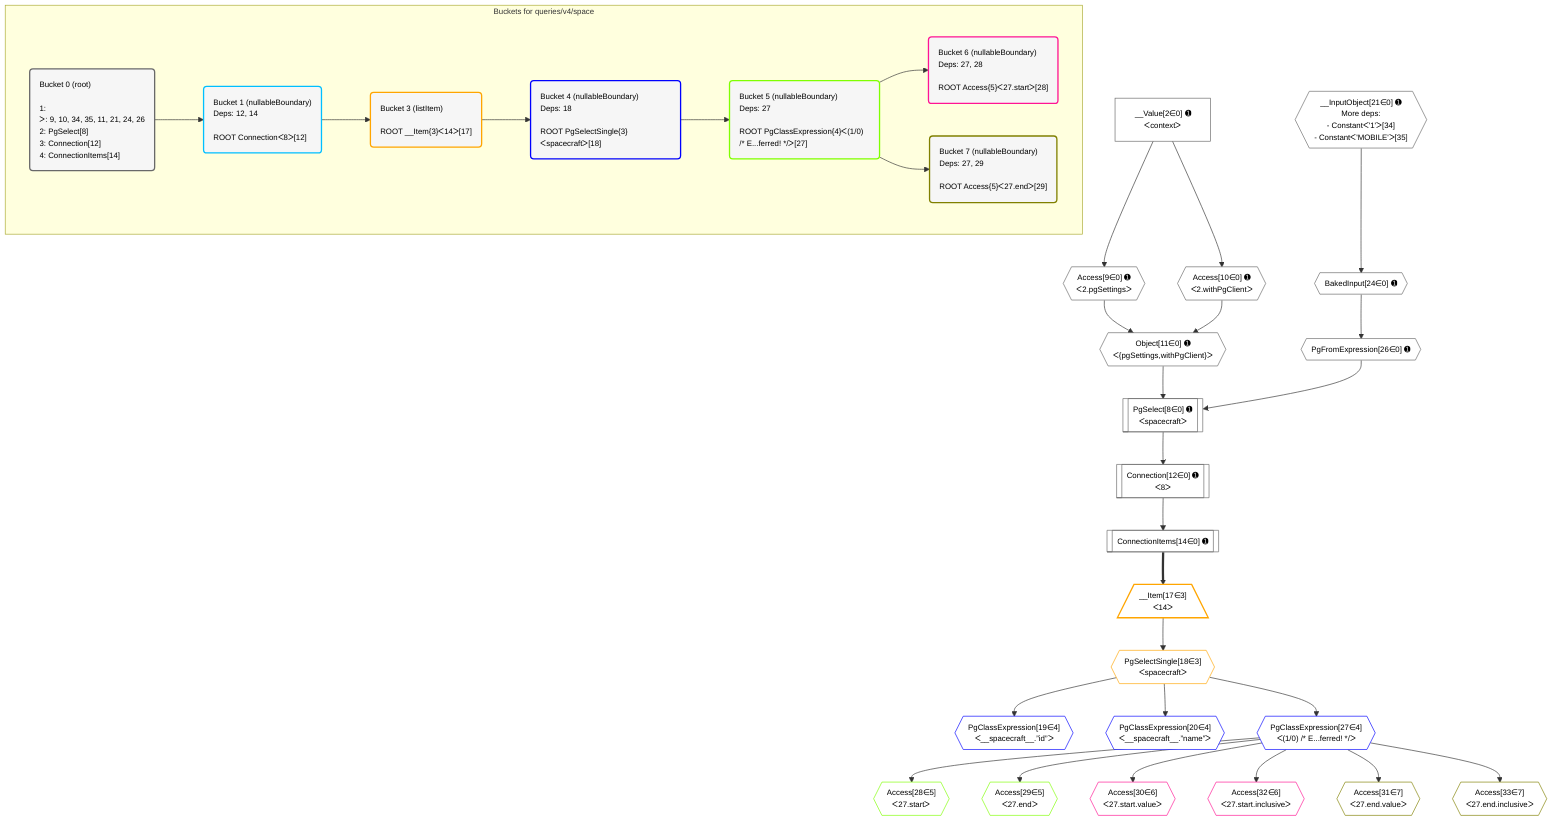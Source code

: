 %%{init: {'themeVariables': { 'fontSize': '12px'}}}%%
graph TD
    classDef path fill:#eee,stroke:#000,color:#000
    classDef plan fill:#fff,stroke-width:1px,color:#000
    classDef itemplan fill:#fff,stroke-width:2px,color:#000
    classDef unbatchedplan fill:#dff,stroke-width:1px,color:#000
    classDef sideeffectplan fill:#fcc,stroke-width:2px,color:#000
    classDef bucket fill:#f6f6f6,color:#000,stroke-width:2px,text-align:left

    subgraph "Buckets for queries/v4/space"
    Bucket0("Bucket 0 (root)<br /><br />1: <br />ᐳ: 9, 10, 34, 35, 11, 21, 24, 26<br />2: PgSelect[8]<br />3: Connection[12]<br />4: ConnectionItems[14]"):::bucket
    Bucket1("Bucket 1 (nullableBoundary)<br />Deps: 12, 14<br /><br />ROOT Connectionᐸ8ᐳ[12]"):::bucket
    Bucket3("Bucket 3 (listItem)<br /><br />ROOT __Item{3}ᐸ14ᐳ[17]"):::bucket
    Bucket4("Bucket 4 (nullableBoundary)<br />Deps: 18<br /><br />ROOT PgSelectSingle{3}ᐸspacecraftᐳ[18]"):::bucket
    Bucket5("Bucket 5 (nullableBoundary)<br />Deps: 27<br /><br />ROOT PgClassExpression{4}ᐸ(1/0) /* E...ferred! */ᐳ[27]"):::bucket
    Bucket6("Bucket 6 (nullableBoundary)<br />Deps: 27, 28<br /><br />ROOT Access{5}ᐸ27.startᐳ[28]"):::bucket
    Bucket7("Bucket 7 (nullableBoundary)<br />Deps: 27, 29<br /><br />ROOT Access{5}ᐸ27.endᐳ[29]"):::bucket
    end
    Bucket0 --> Bucket1
    Bucket1 --> Bucket3
    Bucket3 --> Bucket4
    Bucket4 --> Bucket5
    Bucket5 --> Bucket6 & Bucket7

    %% plan dependencies
    PgSelect8[["PgSelect[8∈0] ➊<br />ᐸspacecraftᐳ"]]:::plan
    Object11{{"Object[11∈0] ➊<br />ᐸ{pgSettings,withPgClient}ᐳ"}}:::plan
    PgFromExpression26{{"PgFromExpression[26∈0] ➊"}}:::plan
    Object11 & PgFromExpression26 --> PgSelect8
    Access9{{"Access[9∈0] ➊<br />ᐸ2.pgSettingsᐳ"}}:::plan
    Access10{{"Access[10∈0] ➊<br />ᐸ2.withPgClientᐳ"}}:::plan
    Access9 & Access10 --> Object11
    __InputObject21{{"__InputObject[21∈0] ➊<br />More deps:<br />- Constantᐸ'1'ᐳ[34]<br />- Constantᐸ'MOBILE'ᐳ[35]"}}:::plan
    __Value2["__Value[2∈0] ➊<br />ᐸcontextᐳ"]:::plan
    __Value2 --> Access9
    __Value2 --> Access10
    Connection12[["Connection[12∈0] ➊<br />ᐸ8ᐳ"]]:::plan
    PgSelect8 --> Connection12
    ConnectionItems14[["ConnectionItems[14∈0] ➊"]]:::plan
    Connection12 --> ConnectionItems14
    BakedInput24{{"BakedInput[24∈0] ➊"}}:::plan
    __InputObject21 --> BakedInput24
    BakedInput24 --> PgFromExpression26
    __Item17[/"__Item[17∈3]<br />ᐸ14ᐳ"\]:::itemplan
    ConnectionItems14 ==> __Item17
    PgSelectSingle18{{"PgSelectSingle[18∈3]<br />ᐸspacecraftᐳ"}}:::plan
    __Item17 --> PgSelectSingle18
    PgClassExpression19{{"PgClassExpression[19∈4]<br />ᐸ__spacecraft__.”id”ᐳ"}}:::plan
    PgSelectSingle18 --> PgClassExpression19
    PgClassExpression20{{"PgClassExpression[20∈4]<br />ᐸ__spacecraft__.”name”ᐳ"}}:::plan
    PgSelectSingle18 --> PgClassExpression20
    PgClassExpression27{{"PgClassExpression[27∈4]<br />ᐸ(1/0) /* E...ferred! */ᐳ"}}:::plan
    PgSelectSingle18 --> PgClassExpression27
    Access28{{"Access[28∈5]<br />ᐸ27.startᐳ"}}:::plan
    PgClassExpression27 --> Access28
    Access29{{"Access[29∈5]<br />ᐸ27.endᐳ"}}:::plan
    PgClassExpression27 --> Access29
    Access30{{"Access[30∈6]<br />ᐸ27.start.valueᐳ"}}:::plan
    PgClassExpression27 --> Access30
    Access32{{"Access[32∈6]<br />ᐸ27.start.inclusiveᐳ"}}:::plan
    PgClassExpression27 --> Access32
    Access31{{"Access[31∈7]<br />ᐸ27.end.valueᐳ"}}:::plan
    PgClassExpression27 --> Access31
    Access33{{"Access[33∈7]<br />ᐸ27.end.inclusiveᐳ"}}:::plan
    PgClassExpression27 --> Access33

    %% define steps
    classDef bucket0 stroke:#696969
    class Bucket0,__Value2,PgSelect8,Access9,Access10,Object11,Connection12,ConnectionItems14,__InputObject21,BakedInput24,PgFromExpression26 bucket0
    classDef bucket1 stroke:#00bfff
    class Bucket1 bucket1
    classDef bucket3 stroke:#ffa500
    class Bucket3,__Item17,PgSelectSingle18 bucket3
    classDef bucket4 stroke:#0000ff
    class Bucket4,PgClassExpression19,PgClassExpression20,PgClassExpression27 bucket4
    classDef bucket5 stroke:#7fff00
    class Bucket5,Access28,Access29 bucket5
    classDef bucket6 stroke:#ff1493
    class Bucket6,Access30,Access32 bucket6
    classDef bucket7 stroke:#808000
    class Bucket7,Access31,Access33 bucket7